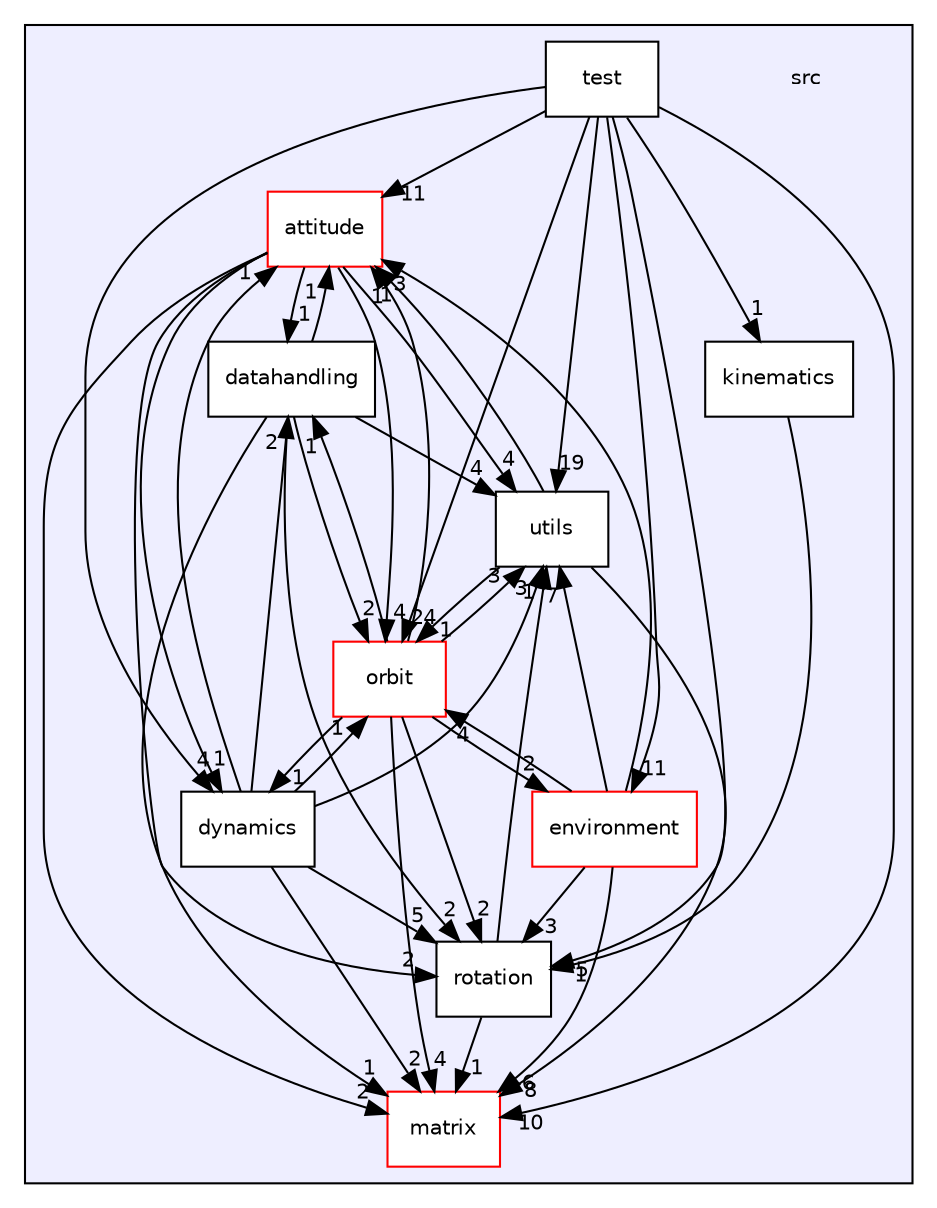 digraph "src" {
  compound=true
  node [ fontsize="10", fontname="Helvetica"];
  edge [ labelfontsize="10", labelfontname="Helvetica"];
  subgraph clusterdir_68267d1309a1af8e8297ef4c3efbcdba {
    graph [ bgcolor="#eeeeff", pencolor="black", label="" URL="dir_68267d1309a1af8e8297ef4c3efbcdba.html"];
    dir_68267d1309a1af8e8297ef4c3efbcdba [shape=plaintext label="src"];
    dir_c55b91a86a3413cc678b3a37c553022c [shape=box label="attitude" color="red" fillcolor="white" style="filled" URL="dir_c55b91a86a3413cc678b3a37c553022c.html"];
    dir_dba61f842e4221606b60f53ad7c2d896 [shape=box label="datahandling" color="black" fillcolor="white" style="filled" URL="dir_dba61f842e4221606b60f53ad7c2d896.html"];
    dir_261425c25055ac4a48b7253766e15e1a [shape=box label="dynamics" color="black" fillcolor="white" style="filled" URL="dir_261425c25055ac4a48b7253766e15e1a.html"];
    dir_88013743cf0a19a9971b3b941e88bf54 [shape=box label="environment" color="red" fillcolor="white" style="filled" URL="dir_88013743cf0a19a9971b3b941e88bf54.html"];
    dir_5d532859189d94b37937c3bee33a301a [shape=box label="kinematics" color="black" fillcolor="white" style="filled" URL="dir_5d532859189d94b37937c3bee33a301a.html"];
    dir_40d7732de2983c682bb99d86585a563c [shape=box label="matrix" color="red" fillcolor="white" style="filled" URL="dir_40d7732de2983c682bb99d86585a563c.html"];
    dir_392744e470e3e5dbf93993e14232aa19 [shape=box label="orbit" color="red" fillcolor="white" style="filled" URL="dir_392744e470e3e5dbf93993e14232aa19.html"];
    dir_fa38dfbf581c89d494fbf1d870e4dc9f [shape=box label="rotation" color="black" fillcolor="white" style="filled" URL="dir_fa38dfbf581c89d494fbf1d870e4dc9f.html"];
    dir_120ed4da3e3217b1e7fc0b4f48568e79 [shape=box label="test" color="black" fillcolor="white" style="filled" URL="dir_120ed4da3e3217b1e7fc0b4f48568e79.html"];
    dir_313caf1132e152dd9b58bea13a4052ca [shape=box label="utils" color="black" fillcolor="white" style="filled" URL="dir_313caf1132e152dd9b58bea13a4052ca.html"];
  }
  dir_392744e470e3e5dbf93993e14232aa19->dir_fa38dfbf581c89d494fbf1d870e4dc9f [headlabel="2", labeldistance=1.5 headhref="dir_000013_000019.html"];
  dir_392744e470e3e5dbf93993e14232aa19->dir_40d7732de2983c682bb99d86585a563c [headlabel="4", labeldistance=1.5 headhref="dir_000013_000002.html"];
  dir_392744e470e3e5dbf93993e14232aa19->dir_88013743cf0a19a9971b3b941e88bf54 [headlabel="2", labeldistance=1.5 headhref="dir_000013_000009.html"];
  dir_392744e470e3e5dbf93993e14232aa19->dir_c55b91a86a3413cc678b3a37c553022c [headlabel="1", labeldistance=1.5 headhref="dir_000013_000004.html"];
  dir_392744e470e3e5dbf93993e14232aa19->dir_dba61f842e4221606b60f53ad7c2d896 [headlabel="1", labeldistance=1.5 headhref="dir_000013_000005.html"];
  dir_392744e470e3e5dbf93993e14232aa19->dir_261425c25055ac4a48b7253766e15e1a [headlabel="1", labeldistance=1.5 headhref="dir_000013_000003.html"];
  dir_392744e470e3e5dbf93993e14232aa19->dir_313caf1132e152dd9b58bea13a4052ca [headlabel="3", labeldistance=1.5 headhref="dir_000013_000011.html"];
  dir_fa38dfbf581c89d494fbf1d870e4dc9f->dir_40d7732de2983c682bb99d86585a563c [headlabel="1", labeldistance=1.5 headhref="dir_000019_000002.html"];
  dir_fa38dfbf581c89d494fbf1d870e4dc9f->dir_313caf1132e152dd9b58bea13a4052ca [headlabel="1", labeldistance=1.5 headhref="dir_000019_000011.html"];
  dir_120ed4da3e3217b1e7fc0b4f48568e79->dir_392744e470e3e5dbf93993e14232aa19 [headlabel="24", labeldistance=1.5 headhref="dir_000006_000013.html"];
  dir_120ed4da3e3217b1e7fc0b4f48568e79->dir_fa38dfbf581c89d494fbf1d870e4dc9f [headlabel="5", labeldistance=1.5 headhref="dir_000006_000019.html"];
  dir_120ed4da3e3217b1e7fc0b4f48568e79->dir_40d7732de2983c682bb99d86585a563c [headlabel="10", labeldistance=1.5 headhref="dir_000006_000002.html"];
  dir_120ed4da3e3217b1e7fc0b4f48568e79->dir_88013743cf0a19a9971b3b941e88bf54 [headlabel="11", labeldistance=1.5 headhref="dir_000006_000009.html"];
  dir_120ed4da3e3217b1e7fc0b4f48568e79->dir_5d532859189d94b37937c3bee33a301a [headlabel="1", labeldistance=1.5 headhref="dir_000006_000018.html"];
  dir_120ed4da3e3217b1e7fc0b4f48568e79->dir_c55b91a86a3413cc678b3a37c553022c [headlabel="11", labeldistance=1.5 headhref="dir_000006_000004.html"];
  dir_120ed4da3e3217b1e7fc0b4f48568e79->dir_261425c25055ac4a48b7253766e15e1a [headlabel="4", labeldistance=1.5 headhref="dir_000006_000003.html"];
  dir_120ed4da3e3217b1e7fc0b4f48568e79->dir_313caf1132e152dd9b58bea13a4052ca [headlabel="19", labeldistance=1.5 headhref="dir_000006_000011.html"];
  dir_88013743cf0a19a9971b3b941e88bf54->dir_392744e470e3e5dbf93993e14232aa19 [headlabel="4", labeldistance=1.5 headhref="dir_000009_000013.html"];
  dir_88013743cf0a19a9971b3b941e88bf54->dir_fa38dfbf581c89d494fbf1d870e4dc9f [headlabel="3", labeldistance=1.5 headhref="dir_000009_000019.html"];
  dir_88013743cf0a19a9971b3b941e88bf54->dir_40d7732de2983c682bb99d86585a563c [headlabel="6", labeldistance=1.5 headhref="dir_000009_000002.html"];
  dir_88013743cf0a19a9971b3b941e88bf54->dir_c55b91a86a3413cc678b3a37c553022c [headlabel="3", labeldistance=1.5 headhref="dir_000009_000004.html"];
  dir_88013743cf0a19a9971b3b941e88bf54->dir_313caf1132e152dd9b58bea13a4052ca [headlabel="7", labeldistance=1.5 headhref="dir_000009_000011.html"];
  dir_5d532859189d94b37937c3bee33a301a->dir_fa38dfbf581c89d494fbf1d870e4dc9f [headlabel="1", labeldistance=1.5 headhref="dir_000018_000019.html"];
  dir_c55b91a86a3413cc678b3a37c553022c->dir_392744e470e3e5dbf93993e14232aa19 [headlabel="4", labeldistance=1.5 headhref="dir_000004_000013.html"];
  dir_c55b91a86a3413cc678b3a37c553022c->dir_fa38dfbf581c89d494fbf1d870e4dc9f [headlabel="2", labeldistance=1.5 headhref="dir_000004_000019.html"];
  dir_c55b91a86a3413cc678b3a37c553022c->dir_40d7732de2983c682bb99d86585a563c [headlabel="2", labeldistance=1.5 headhref="dir_000004_000002.html"];
  dir_c55b91a86a3413cc678b3a37c553022c->dir_dba61f842e4221606b60f53ad7c2d896 [headlabel="1", labeldistance=1.5 headhref="dir_000004_000005.html"];
  dir_c55b91a86a3413cc678b3a37c553022c->dir_261425c25055ac4a48b7253766e15e1a [headlabel="1", labeldistance=1.5 headhref="dir_000004_000003.html"];
  dir_c55b91a86a3413cc678b3a37c553022c->dir_313caf1132e152dd9b58bea13a4052ca [headlabel="4", labeldistance=1.5 headhref="dir_000004_000011.html"];
  dir_dba61f842e4221606b60f53ad7c2d896->dir_392744e470e3e5dbf93993e14232aa19 [headlabel="2", labeldistance=1.5 headhref="dir_000005_000013.html"];
  dir_dba61f842e4221606b60f53ad7c2d896->dir_fa38dfbf581c89d494fbf1d870e4dc9f [headlabel="2", labeldistance=1.5 headhref="dir_000005_000019.html"];
  dir_dba61f842e4221606b60f53ad7c2d896->dir_40d7732de2983c682bb99d86585a563c [headlabel="1", labeldistance=1.5 headhref="dir_000005_000002.html"];
  dir_dba61f842e4221606b60f53ad7c2d896->dir_c55b91a86a3413cc678b3a37c553022c [headlabel="1", labeldistance=1.5 headhref="dir_000005_000004.html"];
  dir_dba61f842e4221606b60f53ad7c2d896->dir_313caf1132e152dd9b58bea13a4052ca [headlabel="4", labeldistance=1.5 headhref="dir_000005_000011.html"];
  dir_313caf1132e152dd9b58bea13a4052ca->dir_392744e470e3e5dbf93993e14232aa19 [headlabel="1", labeldistance=1.5 headhref="dir_000011_000013.html"];
  dir_313caf1132e152dd9b58bea13a4052ca->dir_40d7732de2983c682bb99d86585a563c [headlabel="8", labeldistance=1.5 headhref="dir_000011_000002.html"];
  dir_313caf1132e152dd9b58bea13a4052ca->dir_c55b91a86a3413cc678b3a37c553022c [headlabel="1", labeldistance=1.5 headhref="dir_000011_000004.html"];
  dir_261425c25055ac4a48b7253766e15e1a->dir_392744e470e3e5dbf93993e14232aa19 [headlabel="1", labeldistance=1.5 headhref="dir_000003_000013.html"];
  dir_261425c25055ac4a48b7253766e15e1a->dir_fa38dfbf581c89d494fbf1d870e4dc9f [headlabel="5", labeldistance=1.5 headhref="dir_000003_000019.html"];
  dir_261425c25055ac4a48b7253766e15e1a->dir_40d7732de2983c682bb99d86585a563c [headlabel="2", labeldistance=1.5 headhref="dir_000003_000002.html"];
  dir_261425c25055ac4a48b7253766e15e1a->dir_c55b91a86a3413cc678b3a37c553022c [headlabel="1", labeldistance=1.5 headhref="dir_000003_000004.html"];
  dir_261425c25055ac4a48b7253766e15e1a->dir_dba61f842e4221606b60f53ad7c2d896 [headlabel="2", labeldistance=1.5 headhref="dir_000003_000005.html"];
  dir_261425c25055ac4a48b7253766e15e1a->dir_313caf1132e152dd9b58bea13a4052ca [headlabel="3", labeldistance=1.5 headhref="dir_000003_000011.html"];
}
